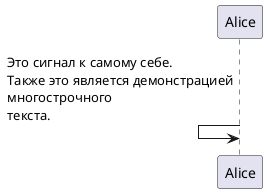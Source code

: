 @startuml
Alice <- Alice: Это сигнал к самому себе.\nТакже это является демонстрацией\nмногострочного \nтекста.
@enduml
end


